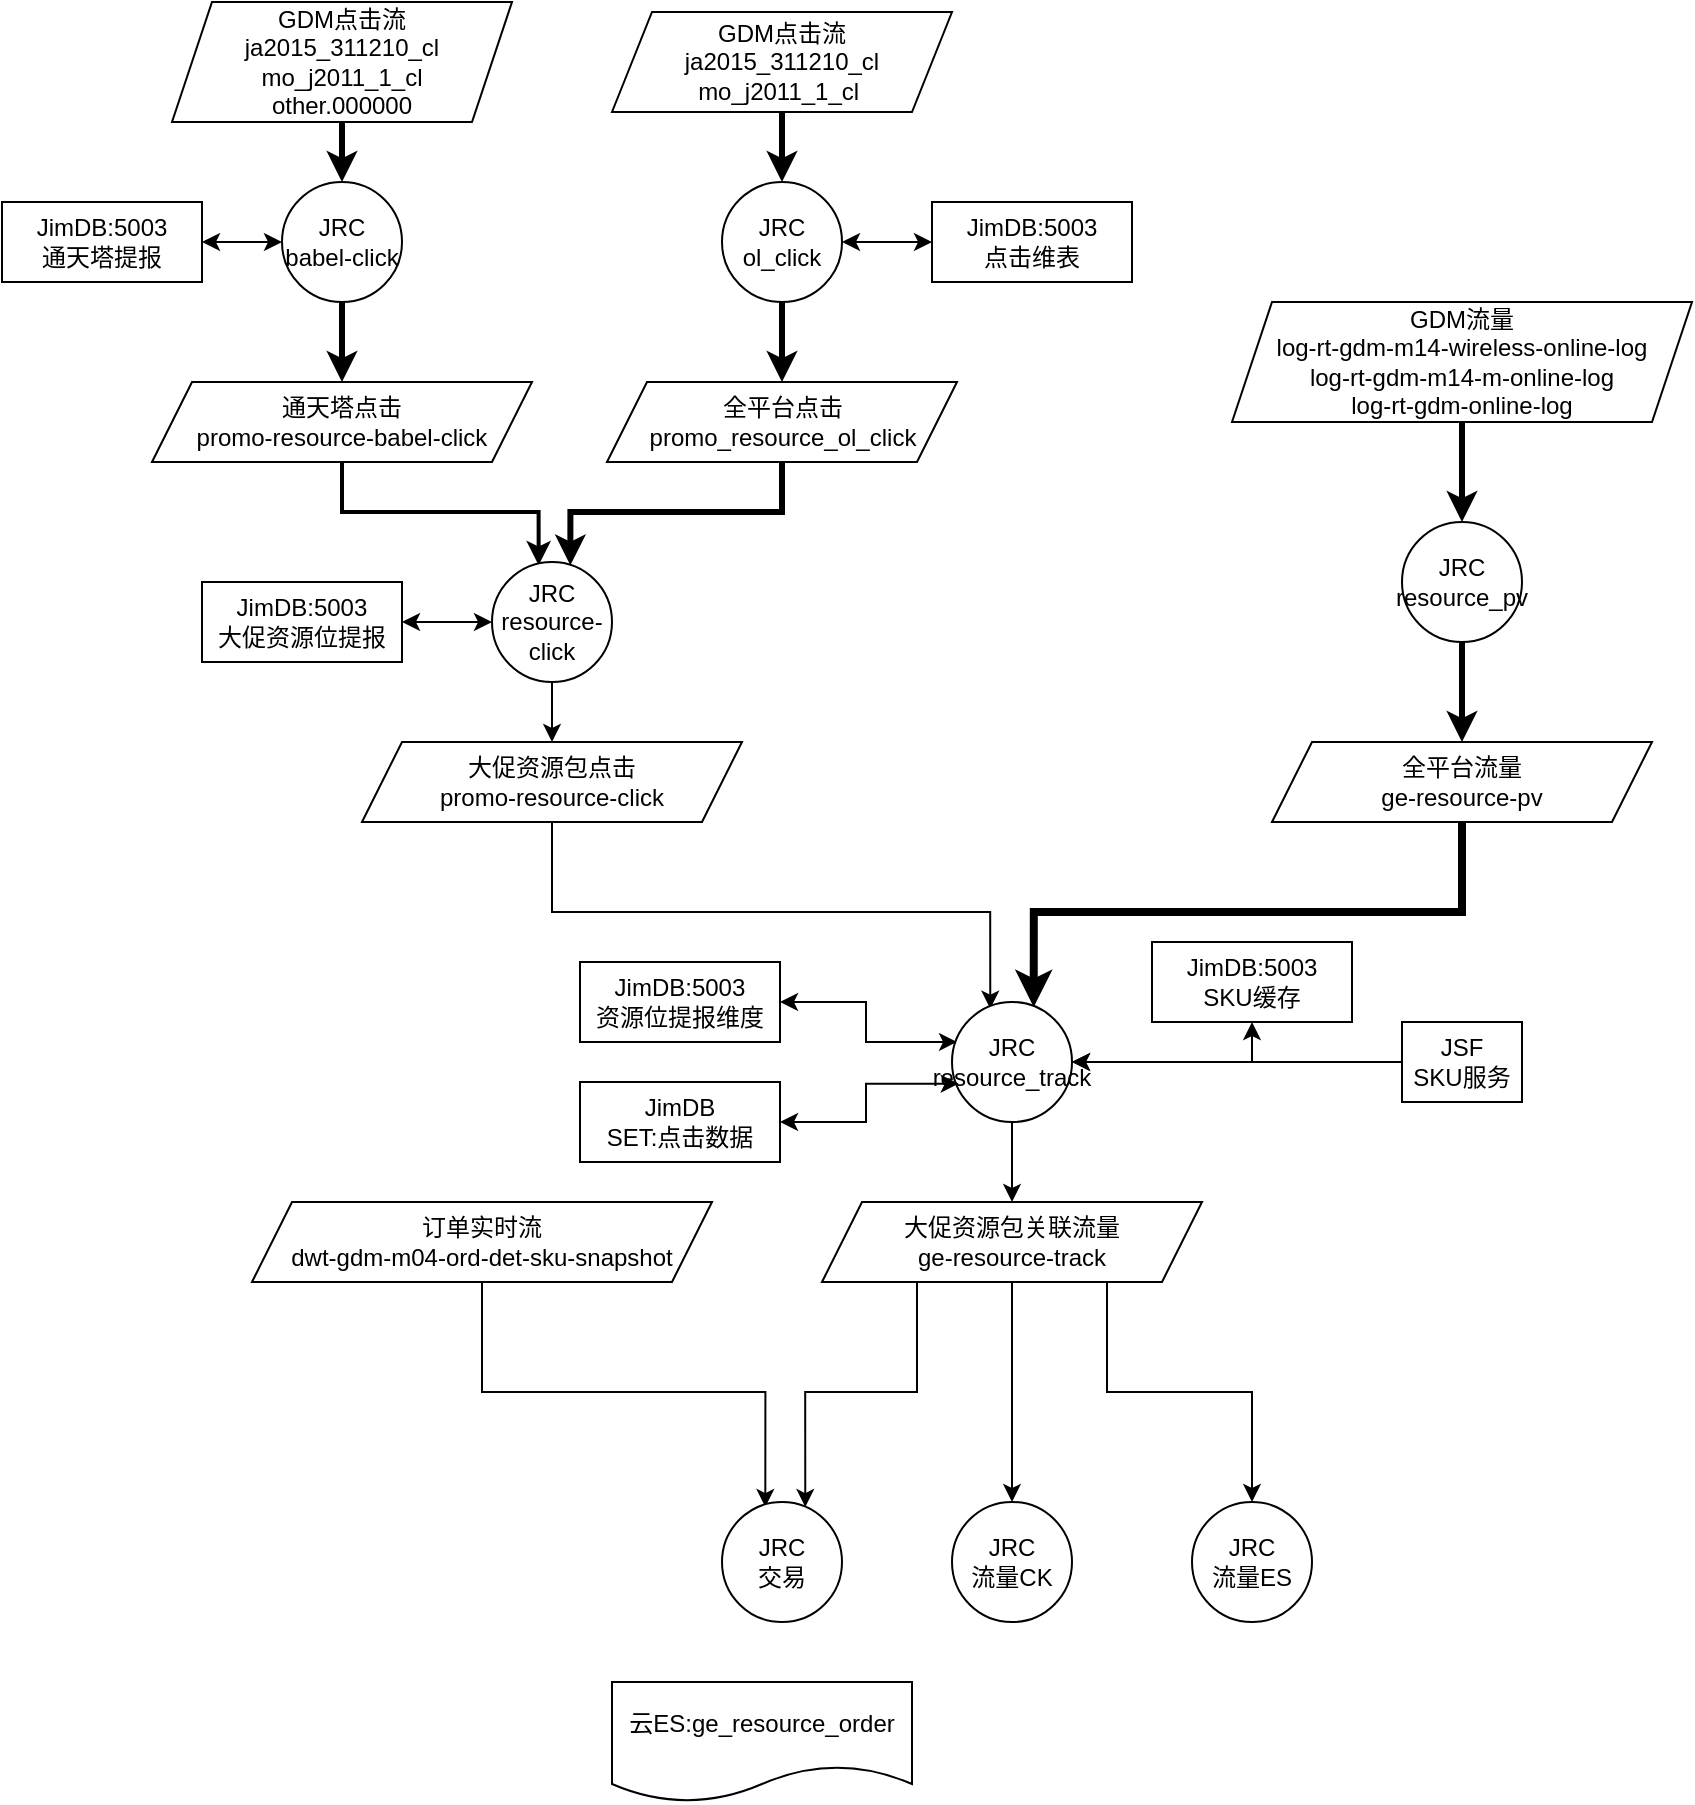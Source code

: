 <mxfile version="13.9.1" type="github">
  <diagram id="Y2ApiTfD9mo3m8PPAAE7" name="Page-1">
    <mxGraphModel dx="1185" dy="635" grid="1" gridSize="10" guides="1" tooltips="1" connect="1" arrows="1" fold="1" page="1" pageScale="1" pageWidth="827" pageHeight="1169" math="0" shadow="0">
      <root>
        <mxCell id="0" />
        <mxCell id="1" parent="0" />
        <mxCell id="oiUOhZs4d3MyHZ9kf1-n-3" style="edgeStyle=orthogonalEdgeStyle;rounded=0;orthogonalLoop=1;jettySize=auto;html=1;exitX=0.5;exitY=1;exitDx=0;exitDy=0;strokeWidth=3;" parent="1" source="oiUOhZs4d3MyHZ9kf1-n-1" target="oiUOhZs4d3MyHZ9kf1-n-2" edge="1">
          <mxGeometry relative="1" as="geometry" />
        </mxCell>
        <mxCell id="oiUOhZs4d3MyHZ9kf1-n-1" value="GDM点击流&lt;br&gt;ja2015_311210_cl&lt;br&gt;mo_j2011_1_cl&lt;br&gt;other.000000&lt;span&gt;	&lt;/span&gt;&lt;br&gt;&lt;span&gt;	&lt;/span&gt;" style="shape=parallelogram;perimeter=parallelogramPerimeter;whiteSpace=wrap;html=1;fixedSize=1;" parent="1" vertex="1">
          <mxGeometry x="160" y="80" width="170" height="60" as="geometry" />
        </mxCell>
        <mxCell id="oiUOhZs4d3MyHZ9kf1-n-7" value="" style="edgeStyle=orthogonalEdgeStyle;rounded=0;orthogonalLoop=1;jettySize=auto;html=1;strokeWidth=3;" parent="1" source="oiUOhZs4d3MyHZ9kf1-n-2" target="oiUOhZs4d3MyHZ9kf1-n-6" edge="1">
          <mxGeometry relative="1" as="geometry" />
        </mxCell>
        <mxCell id="oiUOhZs4d3MyHZ9kf1-n-2" value="JRC&lt;br&gt;babel-click" style="ellipse;whiteSpace=wrap;html=1;aspect=fixed;" parent="1" vertex="1">
          <mxGeometry x="215" y="170" width="60" height="60" as="geometry" />
        </mxCell>
        <mxCell id="oiUOhZs4d3MyHZ9kf1-n-15" style="edgeStyle=orthogonalEdgeStyle;rounded=0;orthogonalLoop=1;jettySize=auto;html=1;exitX=0.5;exitY=1;exitDx=0;exitDy=0;entryX=0.389;entryY=0.028;entryDx=0;entryDy=0;entryPerimeter=0;strokeWidth=2;" parent="1" source="oiUOhZs4d3MyHZ9kf1-n-6" target="oiUOhZs4d3MyHZ9kf1-n-14" edge="1">
          <mxGeometry relative="1" as="geometry" />
        </mxCell>
        <mxCell id="oiUOhZs4d3MyHZ9kf1-n-6" value="通天塔点击&lt;br&gt;promo-resource-babel-click" style="shape=parallelogram;perimeter=parallelogramPerimeter;whiteSpace=wrap;html=1;fixedSize=1;" parent="1" vertex="1">
          <mxGeometry x="150" y="270" width="190" height="40" as="geometry" />
        </mxCell>
        <mxCell id="oiUOhZs4d3MyHZ9kf1-n-11" style="edgeStyle=orthogonalEdgeStyle;rounded=0;orthogonalLoop=1;jettySize=auto;html=1;exitX=0.5;exitY=1;exitDx=0;exitDy=0;entryX=0.5;entryY=0;entryDx=0;entryDy=0;strokeWidth=3;" parent="1" source="oiUOhZs4d3MyHZ9kf1-n-8" target="oiUOhZs4d3MyHZ9kf1-n-10" edge="1">
          <mxGeometry relative="1" as="geometry" />
        </mxCell>
        <mxCell id="oiUOhZs4d3MyHZ9kf1-n-8" value="GDM点击流&lt;br&gt;ja2015_311210_cl&lt;br&gt;mo_j2011_1_cl&lt;span&gt;&amp;nbsp;&lt;/span&gt;&lt;br&gt;&lt;span&gt;	&lt;/span&gt;" style="shape=parallelogram;perimeter=parallelogramPerimeter;whiteSpace=wrap;html=1;fixedSize=1;" parent="1" vertex="1">
          <mxGeometry x="380" y="85" width="170" height="50" as="geometry" />
        </mxCell>
        <mxCell id="oiUOhZs4d3MyHZ9kf1-n-13" value="" style="edgeStyle=orthogonalEdgeStyle;rounded=0;orthogonalLoop=1;jettySize=auto;html=1;strokeWidth=3;" parent="1" source="oiUOhZs4d3MyHZ9kf1-n-10" target="oiUOhZs4d3MyHZ9kf1-n-12" edge="1">
          <mxGeometry relative="1" as="geometry" />
        </mxCell>
        <mxCell id="oiUOhZs4d3MyHZ9kf1-n-10" value="JRC&lt;br&gt;ol_click" style="ellipse;whiteSpace=wrap;html=1;aspect=fixed;" parent="1" vertex="1">
          <mxGeometry x="435" y="170" width="60" height="60" as="geometry" />
        </mxCell>
        <mxCell id="oiUOhZs4d3MyHZ9kf1-n-16" style="edgeStyle=orthogonalEdgeStyle;rounded=0;orthogonalLoop=1;jettySize=auto;html=1;exitX=0.5;exitY=1;exitDx=0;exitDy=0;entryX=0.653;entryY=0.028;entryDx=0;entryDy=0;entryPerimeter=0;strokeWidth=3;" parent="1" source="oiUOhZs4d3MyHZ9kf1-n-12" target="oiUOhZs4d3MyHZ9kf1-n-14" edge="1">
          <mxGeometry relative="1" as="geometry" />
        </mxCell>
        <mxCell id="oiUOhZs4d3MyHZ9kf1-n-12" value="全平台点击&lt;br&gt;promo_resource_ol_click" style="shape=parallelogram;perimeter=parallelogramPerimeter;whiteSpace=wrap;html=1;fixedSize=1;" parent="1" vertex="1">
          <mxGeometry x="377.5" y="270" width="175" height="40" as="geometry" />
        </mxCell>
        <mxCell id="oiUOhZs4d3MyHZ9kf1-n-18" style="edgeStyle=orthogonalEdgeStyle;rounded=0;orthogonalLoop=1;jettySize=auto;html=1;exitX=0.5;exitY=1;exitDx=0;exitDy=0;entryX=0.5;entryY=0;entryDx=0;entryDy=0;" parent="1" source="oiUOhZs4d3MyHZ9kf1-n-14" target="oiUOhZs4d3MyHZ9kf1-n-17" edge="1">
          <mxGeometry relative="1" as="geometry" />
        </mxCell>
        <mxCell id="oiUOhZs4d3MyHZ9kf1-n-14" value="JRC&lt;br&gt;resource-click" style="ellipse;whiteSpace=wrap;html=1;aspect=fixed;" parent="1" vertex="1">
          <mxGeometry x="320" y="360" width="60" height="60" as="geometry" />
        </mxCell>
        <mxCell id="oiUOhZs4d3MyHZ9kf1-n-25" style="edgeStyle=orthogonalEdgeStyle;rounded=0;orthogonalLoop=1;jettySize=auto;html=1;exitX=0.5;exitY=1;exitDx=0;exitDy=0;entryX=0.319;entryY=0.056;entryDx=0;entryDy=0;entryPerimeter=0;" parent="1" source="oiUOhZs4d3MyHZ9kf1-n-17" target="oiUOhZs4d3MyHZ9kf1-n-19" edge="1">
          <mxGeometry relative="1" as="geometry" />
        </mxCell>
        <mxCell id="oiUOhZs4d3MyHZ9kf1-n-17" value="大促资源包点击&lt;br&gt;promo-resource-click" style="shape=parallelogram;perimeter=parallelogramPerimeter;whiteSpace=wrap;html=1;fixedSize=1;" parent="1" vertex="1">
          <mxGeometry x="255" y="450" width="190" height="40" as="geometry" />
        </mxCell>
        <mxCell id="oiUOhZs4d3MyHZ9kf1-n-28" style="edgeStyle=orthogonalEdgeStyle;rounded=0;orthogonalLoop=1;jettySize=auto;html=1;exitX=0.5;exitY=1;exitDx=0;exitDy=0;entryX=0.5;entryY=0;entryDx=0;entryDy=0;" parent="1" source="oiUOhZs4d3MyHZ9kf1-n-19" target="oiUOhZs4d3MyHZ9kf1-n-27" edge="1">
          <mxGeometry relative="1" as="geometry" />
        </mxCell>
        <mxCell id="oiUOhZs4d3MyHZ9kf1-n-36" style="edgeStyle=orthogonalEdgeStyle;rounded=0;orthogonalLoop=1;jettySize=auto;html=1;exitX=0.042;exitY=0.333;exitDx=0;exitDy=0;startArrow=classic;startFill=1;exitPerimeter=0;" parent="1" source="oiUOhZs4d3MyHZ9kf1-n-19" target="oiUOhZs4d3MyHZ9kf1-n-35" edge="1">
          <mxGeometry relative="1" as="geometry" />
        </mxCell>
        <mxCell id="oiUOhZs4d3MyHZ9kf1-n-19" value="JRC&lt;br&gt;resource_track" style="ellipse;whiteSpace=wrap;html=1;aspect=fixed;" parent="1" vertex="1">
          <mxGeometry x="550" y="580" width="60" height="60" as="geometry" />
        </mxCell>
        <mxCell id="oiUOhZs4d3MyHZ9kf1-n-22" style="edgeStyle=orthogonalEdgeStyle;rounded=0;orthogonalLoop=1;jettySize=auto;html=1;exitX=0.5;exitY=1;exitDx=0;exitDy=0;entryX=0.5;entryY=0;entryDx=0;entryDy=0;strokeWidth=3;" parent="1" source="oiUOhZs4d3MyHZ9kf1-n-20" target="oiUOhZs4d3MyHZ9kf1-n-21" edge="1">
          <mxGeometry relative="1" as="geometry" />
        </mxCell>
        <mxCell id="oiUOhZs4d3MyHZ9kf1-n-20" value="GDM流量&lt;br&gt;&lt;div&gt;log-rt-gdm-m14-wireless-online-log&lt;/div&gt;&lt;div&gt;&lt;/div&gt;&lt;div&gt;log-rt-gdm-m14-m-online-log&lt;/div&gt;&lt;div&gt;&lt;/div&gt;&lt;div&gt;log-rt-gdm-online-log&lt;/div&gt;&lt;span&gt;	&lt;/span&gt;" style="shape=parallelogram;perimeter=parallelogramPerimeter;whiteSpace=wrap;html=1;fixedSize=1;" parent="1" vertex="1">
          <mxGeometry x="690" y="230" width="230" height="60" as="geometry" />
        </mxCell>
        <mxCell id="oiUOhZs4d3MyHZ9kf1-n-24" style="edgeStyle=orthogonalEdgeStyle;rounded=0;orthogonalLoop=1;jettySize=auto;html=1;exitX=0.5;exitY=1;exitDx=0;exitDy=0;strokeWidth=3;" parent="1" source="oiUOhZs4d3MyHZ9kf1-n-21" target="oiUOhZs4d3MyHZ9kf1-n-23" edge="1">
          <mxGeometry relative="1" as="geometry" />
        </mxCell>
        <mxCell id="oiUOhZs4d3MyHZ9kf1-n-21" value="JRC&lt;br&gt;resource_pv" style="ellipse;whiteSpace=wrap;html=1;aspect=fixed;" parent="1" vertex="1">
          <mxGeometry x="775" y="340" width="60" height="60" as="geometry" />
        </mxCell>
        <mxCell id="oiUOhZs4d3MyHZ9kf1-n-26" style="edgeStyle=orthogonalEdgeStyle;rounded=0;orthogonalLoop=1;jettySize=auto;html=1;exitX=0.5;exitY=1;exitDx=0;exitDy=0;entryX=0.681;entryY=0.042;entryDx=0;entryDy=0;entryPerimeter=0;strokeWidth=4;" parent="1" source="oiUOhZs4d3MyHZ9kf1-n-23" target="oiUOhZs4d3MyHZ9kf1-n-19" edge="1">
          <mxGeometry relative="1" as="geometry">
            <mxPoint x="580" y="580" as="targetPoint" />
          </mxGeometry>
        </mxCell>
        <mxCell id="oiUOhZs4d3MyHZ9kf1-n-23" value="全平台流量&lt;br&gt;ge-resource-pv" style="shape=parallelogram;perimeter=parallelogramPerimeter;whiteSpace=wrap;html=1;fixedSize=1;" parent="1" vertex="1">
          <mxGeometry x="710" y="450" width="190" height="40" as="geometry" />
        </mxCell>
        <mxCell id="q5lQ5qAvXVzz90SRcJgr-5" style="edgeStyle=orthogonalEdgeStyle;rounded=0;jumpSize=3;orthogonalLoop=1;jettySize=auto;html=1;exitX=0.25;exitY=1;exitDx=0;exitDy=0;entryX=0.694;entryY=0.042;entryDx=0;entryDy=0;startArrow=none;startFill=0;startSize=6;endSize=6;strokeWidth=1;entryPerimeter=0;" edge="1" parent="1" source="oiUOhZs4d3MyHZ9kf1-n-27" target="q5lQ5qAvXVzz90SRcJgr-4">
          <mxGeometry relative="1" as="geometry" />
        </mxCell>
        <mxCell id="q5lQ5qAvXVzz90SRcJgr-8" style="edgeStyle=orthogonalEdgeStyle;rounded=0;jumpSize=3;orthogonalLoop=1;jettySize=auto;html=1;exitX=0.5;exitY=1;exitDx=0;exitDy=0;entryX=0.5;entryY=0;entryDx=0;entryDy=0;startArrow=none;startFill=0;startSize=6;endSize=6;strokeWidth=1;" edge="1" parent="1" source="oiUOhZs4d3MyHZ9kf1-n-27" target="q5lQ5qAvXVzz90SRcJgr-1">
          <mxGeometry relative="1" as="geometry" />
        </mxCell>
        <mxCell id="q5lQ5qAvXVzz90SRcJgr-9" style="edgeStyle=orthogonalEdgeStyle;rounded=0;jumpSize=3;orthogonalLoop=1;jettySize=auto;html=1;exitX=0.75;exitY=1;exitDx=0;exitDy=0;entryX=0.5;entryY=0;entryDx=0;entryDy=0;startArrow=none;startFill=0;startSize=6;endSize=6;strokeWidth=1;" edge="1" parent="1" source="oiUOhZs4d3MyHZ9kf1-n-27" target="q5lQ5qAvXVzz90SRcJgr-2">
          <mxGeometry relative="1" as="geometry" />
        </mxCell>
        <mxCell id="oiUOhZs4d3MyHZ9kf1-n-27" value="大促资源包关联流量&lt;br&gt;ge-resource-track" style="shape=parallelogram;perimeter=parallelogramPerimeter;whiteSpace=wrap;html=1;fixedSize=1;" parent="1" vertex="1">
          <mxGeometry x="485" y="680" width="190" height="40" as="geometry" />
        </mxCell>
        <mxCell id="oiUOhZs4d3MyHZ9kf1-n-32" style="edgeStyle=orthogonalEdgeStyle;rounded=0;orthogonalLoop=1;jettySize=auto;html=1;exitX=0;exitY=0.5;exitDx=0;exitDy=0;entryX=1;entryY=0.5;entryDx=0;entryDy=0;" parent="1" source="oiUOhZs4d3MyHZ9kf1-n-30" target="oiUOhZs4d3MyHZ9kf1-n-19" edge="1">
          <mxGeometry relative="1" as="geometry" />
        </mxCell>
        <mxCell id="oiUOhZs4d3MyHZ9kf1-n-30" value="JSF&lt;br&gt;SKU服务" style="whiteSpace=wrap;html=1;" parent="1" vertex="1">
          <mxGeometry x="775" y="590" width="60" height="40" as="geometry" />
        </mxCell>
        <mxCell id="oiUOhZs4d3MyHZ9kf1-n-35" value="JimDB:5003&lt;br&gt;资源位提报维度" style="rounded=0;whiteSpace=wrap;html=1;" parent="1" vertex="1">
          <mxGeometry x="364" y="560" width="100" height="40" as="geometry" />
        </mxCell>
        <mxCell id="oiUOhZs4d3MyHZ9kf1-n-41" style="edgeStyle=orthogonalEdgeStyle;rounded=0;orthogonalLoop=1;jettySize=auto;html=1;exitX=1;exitY=0.5;exitDx=0;exitDy=0;entryX=0.056;entryY=0.681;entryDx=0;entryDy=0;startArrow=classic;startFill=1;entryPerimeter=0;" parent="1" source="oiUOhZs4d3MyHZ9kf1-n-37" target="oiUOhZs4d3MyHZ9kf1-n-19" edge="1">
          <mxGeometry relative="1" as="geometry" />
        </mxCell>
        <mxCell id="oiUOhZs4d3MyHZ9kf1-n-37" value="JimDB&lt;br&gt;SET:点击数据" style="rounded=0;whiteSpace=wrap;html=1;" parent="1" vertex="1">
          <mxGeometry x="364" y="620" width="100" height="40" as="geometry" />
        </mxCell>
        <mxCell id="oiUOhZs4d3MyHZ9kf1-n-39" style="edgeStyle=orthogonalEdgeStyle;rounded=0;orthogonalLoop=1;jettySize=auto;html=1;exitX=0.5;exitY=1;exitDx=0;exitDy=0;entryX=1;entryY=0.5;entryDx=0;entryDy=0;startArrow=classic;startFill=1;" parent="1" source="oiUOhZs4d3MyHZ9kf1-n-38" target="oiUOhZs4d3MyHZ9kf1-n-19" edge="1">
          <mxGeometry relative="1" as="geometry" />
        </mxCell>
        <mxCell id="oiUOhZs4d3MyHZ9kf1-n-38" value="JimDB:5003&lt;br&gt;SKU缓存" style="rounded=0;whiteSpace=wrap;html=1;" parent="1" vertex="1">
          <mxGeometry x="650" y="550" width="100" height="40" as="geometry" />
        </mxCell>
        <mxCell id="oiUOhZs4d3MyHZ9kf1-n-43" style="edgeStyle=orthogonalEdgeStyle;rounded=0;orthogonalLoop=1;jettySize=auto;html=1;exitX=1;exitY=0.5;exitDx=0;exitDy=0;entryX=0;entryY=0.5;entryDx=0;entryDy=0;startArrow=classic;startFill=1;strokeWidth=1;jumpSize=3;startSize=6;endSize=6;" parent="1" source="oiUOhZs4d3MyHZ9kf1-n-42" target="oiUOhZs4d3MyHZ9kf1-n-14" edge="1">
          <mxGeometry relative="1" as="geometry" />
        </mxCell>
        <mxCell id="oiUOhZs4d3MyHZ9kf1-n-42" value="JimDB:5003&lt;br&gt;大促资源位提报" style="rounded=0;whiteSpace=wrap;html=1;" parent="1" vertex="1">
          <mxGeometry x="175" y="370" width="100" height="40" as="geometry" />
        </mxCell>
        <mxCell id="oiUOhZs4d3MyHZ9kf1-n-45" style="edgeStyle=orthogonalEdgeStyle;rounded=0;jumpSize=3;orthogonalLoop=1;jettySize=auto;html=1;exitX=1;exitY=0.5;exitDx=0;exitDy=0;entryX=0;entryY=0.5;entryDx=0;entryDy=0;startArrow=classic;startFill=1;startSize=6;endSize=6;strokeWidth=1;" parent="1" source="oiUOhZs4d3MyHZ9kf1-n-44" target="oiUOhZs4d3MyHZ9kf1-n-2" edge="1">
          <mxGeometry relative="1" as="geometry" />
        </mxCell>
        <mxCell id="oiUOhZs4d3MyHZ9kf1-n-44" value="JimDB:5003&lt;br&gt;通天塔提报" style="rounded=0;whiteSpace=wrap;html=1;" parent="1" vertex="1">
          <mxGeometry x="75" y="180" width="100" height="40" as="geometry" />
        </mxCell>
        <mxCell id="oiUOhZs4d3MyHZ9kf1-n-47" style="edgeStyle=orthogonalEdgeStyle;rounded=0;jumpSize=3;orthogonalLoop=1;jettySize=auto;html=1;exitX=0;exitY=0.5;exitDx=0;exitDy=0;startArrow=classic;startFill=1;startSize=6;endSize=6;strokeWidth=1;entryX=1;entryY=0.5;entryDx=0;entryDy=0;" parent="1" source="oiUOhZs4d3MyHZ9kf1-n-46" target="oiUOhZs4d3MyHZ9kf1-n-10" edge="1">
          <mxGeometry relative="1" as="geometry">
            <mxPoint x="500" y="200" as="targetPoint" />
          </mxGeometry>
        </mxCell>
        <mxCell id="oiUOhZs4d3MyHZ9kf1-n-46" value="JimDB:5003&lt;br&gt;点击维表" style="rounded=0;whiteSpace=wrap;html=1;" parent="1" vertex="1">
          <mxGeometry x="540" y="180" width="100" height="40" as="geometry" />
        </mxCell>
        <mxCell id="q5lQ5qAvXVzz90SRcJgr-1" value="JRC&lt;br&gt;流量CK" style="ellipse;whiteSpace=wrap;html=1;aspect=fixed;" vertex="1" parent="1">
          <mxGeometry x="550" y="830" width="60" height="60" as="geometry" />
        </mxCell>
        <mxCell id="q5lQ5qAvXVzz90SRcJgr-2" value="JRC&lt;br&gt;流量ES" style="ellipse;whiteSpace=wrap;html=1;aspect=fixed;" vertex="1" parent="1">
          <mxGeometry x="670" y="830" width="60" height="60" as="geometry" />
        </mxCell>
        <mxCell id="q5lQ5qAvXVzz90SRcJgr-7" style="edgeStyle=orthogonalEdgeStyle;rounded=0;jumpSize=3;orthogonalLoop=1;jettySize=auto;html=1;exitX=0.5;exitY=1;exitDx=0;exitDy=0;entryX=0.361;entryY=0.042;entryDx=0;entryDy=0;entryPerimeter=0;startArrow=none;startFill=0;startSize=6;endSize=6;strokeWidth=1;" edge="1" parent="1" source="q5lQ5qAvXVzz90SRcJgr-3" target="q5lQ5qAvXVzz90SRcJgr-4">
          <mxGeometry relative="1" as="geometry" />
        </mxCell>
        <mxCell id="q5lQ5qAvXVzz90SRcJgr-3" value="订单实时流&lt;br&gt;dwt-gdm-m04-ord-det-sku-snapshot" style="shape=parallelogram;perimeter=parallelogramPerimeter;whiteSpace=wrap;html=1;fixedSize=1;" vertex="1" parent="1">
          <mxGeometry x="200" y="680" width="230" height="40" as="geometry" />
        </mxCell>
        <mxCell id="q5lQ5qAvXVzz90SRcJgr-4" value="JRC&lt;br&gt;交易" style="ellipse;whiteSpace=wrap;html=1;aspect=fixed;" vertex="1" parent="1">
          <mxGeometry x="435" y="830" width="60" height="60" as="geometry" />
        </mxCell>
        <mxCell id="q5lQ5qAvXVzz90SRcJgr-13" value="&lt;span&gt;云ES:ge_resource_order&lt;/span&gt;" style="shape=document;whiteSpace=wrap;html=1;boundedLbl=1;" vertex="1" parent="1">
          <mxGeometry x="380" y="920" width="150" height="60" as="geometry" />
        </mxCell>
      </root>
    </mxGraphModel>
  </diagram>
</mxfile>
